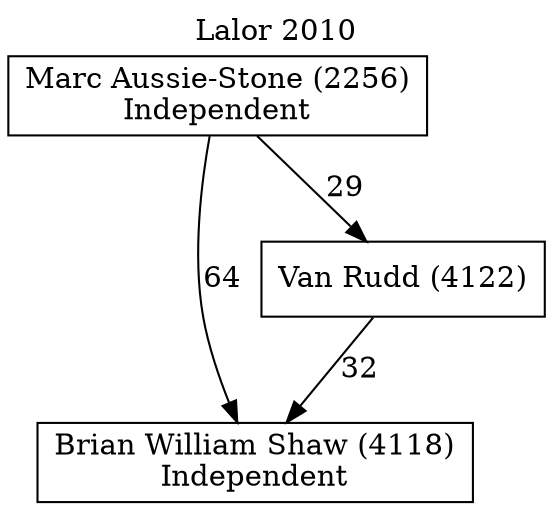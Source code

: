 // House preference flow
digraph "Brian William Shaw (4118)_Lalor_2010" {
	graph [label="Lalor 2010" labelloc=t mclimit=10]
	node [shape=box]
	"Brian William Shaw (4118)" [label="Brian William Shaw (4118)
Independent"]
	"Van Rudd (4122)" [label="Van Rudd (4122)
"]
	"Marc Aussie-Stone (2256)" [label="Marc Aussie-Stone (2256)
Independent"]
	"Van Rudd (4122)" -> "Brian William Shaw (4118)" [label=32]
	"Marc Aussie-Stone (2256)" -> "Van Rudd (4122)" [label=29]
	"Marc Aussie-Stone (2256)" -> "Brian William Shaw (4118)" [label=64]
}
